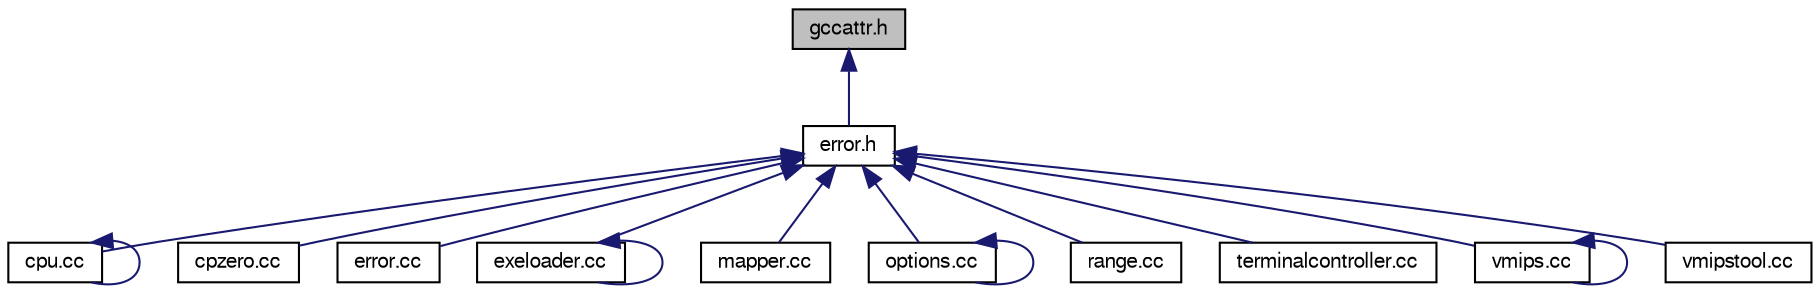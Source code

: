 digraph G
{
  edge [fontname="FreeSans",fontsize="10",labelfontname="FreeSans",labelfontsize="10"];
  node [fontname="FreeSans",fontsize="10",shape=record];
  Node1 [label="gccattr.h",height=0.2,width=0.4,color="black", fillcolor="grey75", style="filled" fontcolor="black"];
  Node1 -> Node2 [dir=back,color="midnightblue",fontsize="10",style="solid"];
  Node2 [label="error.h",height=0.2,width=0.4,color="black", fillcolor="white", style="filled",URL="$error_8h.html"];
  Node2 -> Node3 [dir=back,color="midnightblue",fontsize="10",style="solid"];
  Node3 [label="cpu.cc",height=0.2,width=0.4,color="black", fillcolor="white", style="filled",URL="$cpu_8cc.html"];
  Node3 -> Node3 [dir=back,color="midnightblue",fontsize="10",style="solid"];
  Node2 -> Node4 [dir=back,color="midnightblue",fontsize="10",style="solid"];
  Node4 [label="cpzero.cc",height=0.2,width=0.4,color="black", fillcolor="white", style="filled",URL="$cpzero_8cc.html"];
  Node2 -> Node5 [dir=back,color="midnightblue",fontsize="10",style="solid"];
  Node5 [label="error.cc",height=0.2,width=0.4,color="black", fillcolor="white", style="filled",URL="$error_8cc.html"];
  Node2 -> Node6 [dir=back,color="midnightblue",fontsize="10",style="solid"];
  Node6 [label="exeloader.cc",height=0.2,width=0.4,color="black", fillcolor="white", style="filled",URL="$exeloader_8cc.html"];
  Node6 -> Node6 [dir=back,color="midnightblue",fontsize="10",style="solid"];
  Node2 -> Node7 [dir=back,color="midnightblue",fontsize="10",style="solid"];
  Node7 [label="mapper.cc",height=0.2,width=0.4,color="black", fillcolor="white", style="filled",URL="$mapper_8cc.html"];
  Node2 -> Node8 [dir=back,color="midnightblue",fontsize="10",style="solid"];
  Node8 [label="options.cc",height=0.2,width=0.4,color="black", fillcolor="white", style="filled",URL="$options_8cc.html"];
  Node8 -> Node8 [dir=back,color="midnightblue",fontsize="10",style="solid"];
  Node2 -> Node9 [dir=back,color="midnightblue",fontsize="10",style="solid"];
  Node9 [label="range.cc",height=0.2,width=0.4,color="black", fillcolor="white", style="filled",URL="$range_8cc.html"];
  Node2 -> Node10 [dir=back,color="midnightblue",fontsize="10",style="solid"];
  Node10 [label="terminalcontroller.cc",height=0.2,width=0.4,color="black", fillcolor="white", style="filled",URL="$terminalcontroller_8cc.html"];
  Node2 -> Node11 [dir=back,color="midnightblue",fontsize="10",style="solid"];
  Node11 [label="vmips.cc",height=0.2,width=0.4,color="black", fillcolor="white", style="filled",URL="$vmips_8cc.html"];
  Node11 -> Node11 [dir=back,color="midnightblue",fontsize="10",style="solid"];
  Node2 -> Node12 [dir=back,color="midnightblue",fontsize="10",style="solid"];
  Node12 [label="vmipstool.cc",height=0.2,width=0.4,color="black", fillcolor="white", style="filled",URL="$vmipstool_8cc.html"];
}
